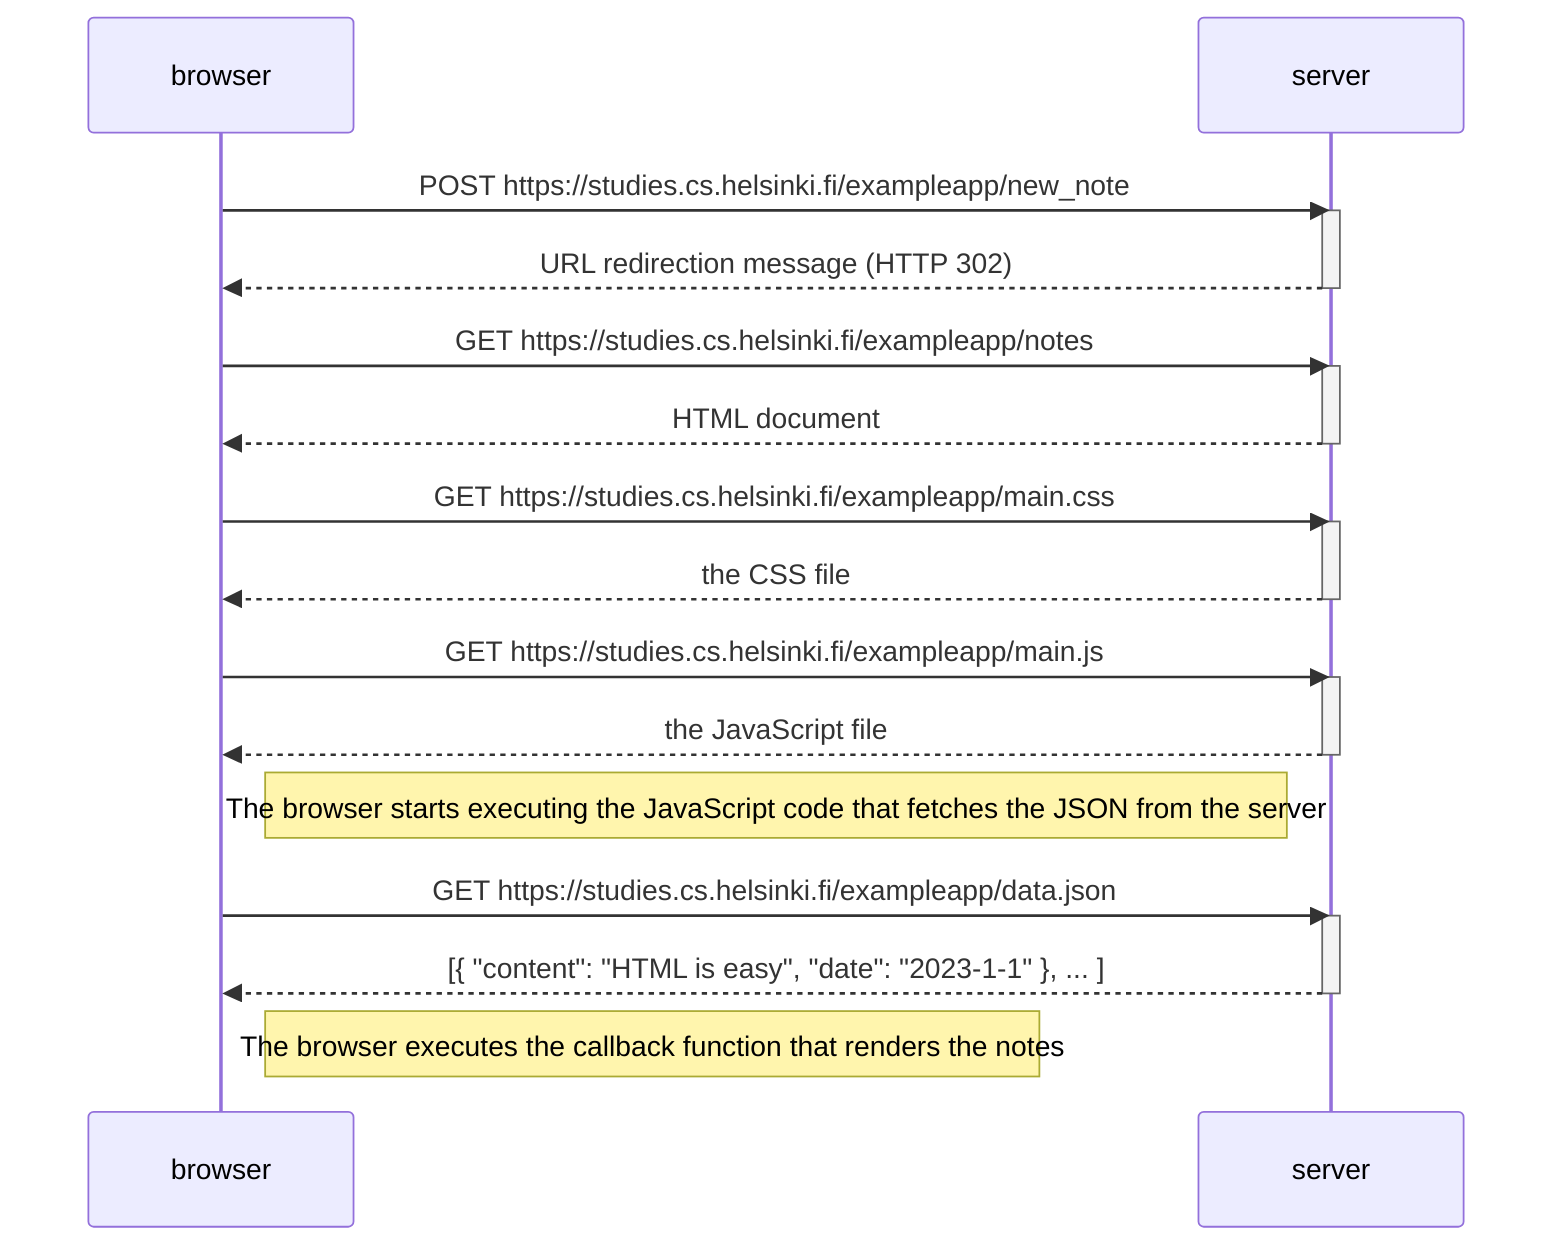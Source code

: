 sequenceDiagram
    participant browser
    participant server

    browser->>server: POST https://studies.cs.helsinki.fi/exampleapp/new_note
    activate server

    server-->>browser: URL redirection message (HTTP 302)
    deactivate server


    browser->>server: GET https://studies.cs.helsinki.fi/exampleapp/notes
    activate server

    server-->>browser: HTML document
    deactivate server

    browser->>server: GET https://studies.cs.helsinki.fi/exampleapp/main.css
    activate server
    server-->>browser: the CSS file
    deactivate server

    browser->>server: GET https://studies.cs.helsinki.fi/exampleapp/main.js
    activate server
    server-->>browser: the JavaScript file
    deactivate server

    Note right of browser: The browser starts executing the JavaScript code that fetches the JSON from the server

    browser->>server: GET https://studies.cs.helsinki.fi/exampleapp/data.json
    activate server
    server-->>browser: [{ "content": "HTML is easy", "date": "2023-1-1" }, ... ]
    deactivate server

    Note right of browser: The browser executes the callback function that renders the notes